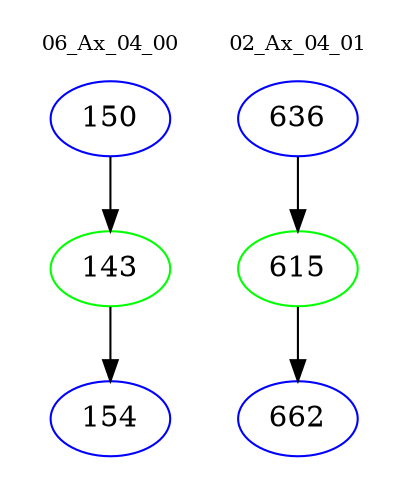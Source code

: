 digraph{
subgraph cluster_0 {
color = white
label = "06_Ax_04_00";
fontsize=10;
T0_150 [label="150", color="blue"]
T0_150 -> T0_143 [color="black"]
T0_143 [label="143", color="green"]
T0_143 -> T0_154 [color="black"]
T0_154 [label="154", color="blue"]
}
subgraph cluster_1 {
color = white
label = "02_Ax_04_01";
fontsize=10;
T1_636 [label="636", color="blue"]
T1_636 -> T1_615 [color="black"]
T1_615 [label="615", color="green"]
T1_615 -> T1_662 [color="black"]
T1_662 [label="662", color="blue"]
}
}
